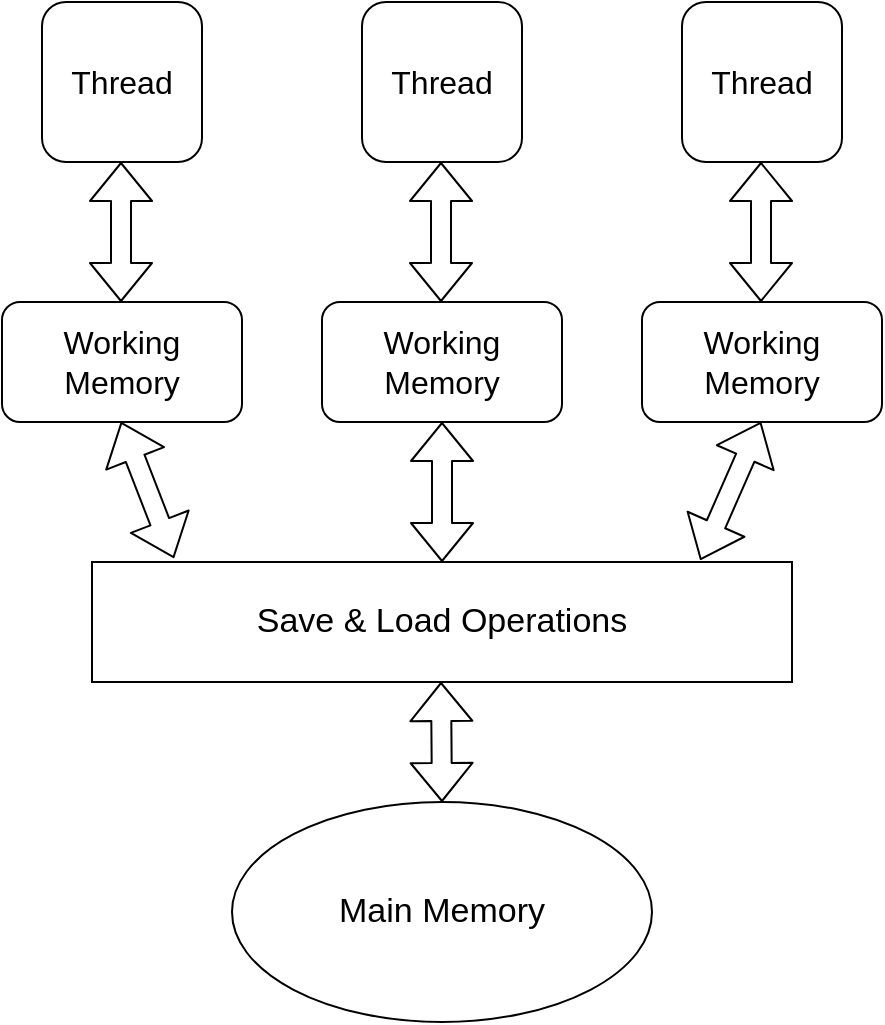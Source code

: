 <mxfile version="14.2.6" type="github">
  <diagram id="Pu9b-aGJsjDclIpEk9JR" name="Page-1">
    <mxGraphModel dx="2066" dy="1106" grid="1" gridSize="10" guides="1" tooltips="1" connect="1" arrows="1" fold="1" page="1" pageScale="1" pageWidth="1169" pageHeight="827" math="0" shadow="0">
      <root>
        <mxCell id="0" />
        <mxCell id="1" parent="0" />
        <mxCell id="EjBtOwV83z-zT7zmTmtW-1" value="&lt;font style=&quot;font-size: 16px&quot;&gt;Thread&lt;/font&gt;" style="rounded=1;whiteSpace=wrap;html=1;" vertex="1" parent="1">
          <mxGeometry x="240" y="80" width="80" height="80" as="geometry" />
        </mxCell>
        <mxCell id="EjBtOwV83z-zT7zmTmtW-5" value="&lt;font style=&quot;font-size: 16px&quot;&gt;Thread&lt;/font&gt;" style="rounded=1;whiteSpace=wrap;html=1;" vertex="1" parent="1">
          <mxGeometry x="400" y="80" width="80" height="80" as="geometry" />
        </mxCell>
        <mxCell id="EjBtOwV83z-zT7zmTmtW-6" value="&lt;font style=&quot;font-size: 16px&quot;&gt;Thread&lt;/font&gt;" style="rounded=1;whiteSpace=wrap;html=1;" vertex="1" parent="1">
          <mxGeometry x="560" y="80" width="80" height="80" as="geometry" />
        </mxCell>
        <mxCell id="EjBtOwV83z-zT7zmTmtW-7" value="&lt;font style=&quot;font-size: 16px&quot;&gt;Working Memory&lt;/font&gt;" style="rounded=1;whiteSpace=wrap;html=1;" vertex="1" parent="1">
          <mxGeometry x="220" y="230" width="120" height="60" as="geometry" />
        </mxCell>
        <mxCell id="EjBtOwV83z-zT7zmTmtW-8" value="&lt;font style=&quot;font-size: 16px&quot;&gt;Working Memory&lt;/font&gt;" style="rounded=1;whiteSpace=wrap;html=1;" vertex="1" parent="1">
          <mxGeometry x="380" y="230" width="120" height="60" as="geometry" />
        </mxCell>
        <mxCell id="EjBtOwV83z-zT7zmTmtW-9" value="&lt;font style=&quot;font-size: 16px&quot;&gt;Working Memory&lt;/font&gt;" style="rounded=1;whiteSpace=wrap;html=1;" vertex="1" parent="1">
          <mxGeometry x="540" y="230" width="120" height="60" as="geometry" />
        </mxCell>
        <mxCell id="EjBtOwV83z-zT7zmTmtW-10" value="&lt;font style=&quot;font-size: 17px&quot;&gt;Save &amp;amp; Load Operations&lt;/font&gt;" style="rounded=0;whiteSpace=wrap;html=1;" vertex="1" parent="1">
          <mxGeometry x="265" y="360" width="350" height="60" as="geometry" />
        </mxCell>
        <mxCell id="EjBtOwV83z-zT7zmTmtW-11" value="" style="shape=flexArrow;endArrow=classic;startArrow=classic;html=1;" edge="1" parent="1">
          <mxGeometry width="50" height="50" relative="1" as="geometry">
            <mxPoint x="279.5" y="230" as="sourcePoint" />
            <mxPoint x="279.5" y="160" as="targetPoint" />
          </mxGeometry>
        </mxCell>
        <mxCell id="EjBtOwV83z-zT7zmTmtW-12" value="" style="shape=flexArrow;endArrow=classic;startArrow=classic;html=1;" edge="1" parent="1">
          <mxGeometry width="50" height="50" relative="1" as="geometry">
            <mxPoint x="439.5" y="230" as="sourcePoint" />
            <mxPoint x="439.5" y="160" as="targetPoint" />
          </mxGeometry>
        </mxCell>
        <mxCell id="EjBtOwV83z-zT7zmTmtW-13" value="" style="shape=flexArrow;endArrow=classic;startArrow=classic;html=1;" edge="1" parent="1">
          <mxGeometry width="50" height="50" relative="1" as="geometry">
            <mxPoint x="599.5" y="230" as="sourcePoint" />
            <mxPoint x="599.5" y="160" as="targetPoint" />
          </mxGeometry>
        </mxCell>
        <mxCell id="EjBtOwV83z-zT7zmTmtW-14" value="" style="shape=flexArrow;endArrow=classic;startArrow=classic;html=1;exitX=0.117;exitY=-0.033;exitDx=0;exitDy=0;exitPerimeter=0;" edge="1" parent="1" source="EjBtOwV83z-zT7zmTmtW-10">
          <mxGeometry width="50" height="50" relative="1" as="geometry">
            <mxPoint x="279.5" y="360" as="sourcePoint" />
            <mxPoint x="279.5" y="290" as="targetPoint" />
          </mxGeometry>
        </mxCell>
        <mxCell id="EjBtOwV83z-zT7zmTmtW-15" value="" style="shape=flexArrow;endArrow=classic;startArrow=classic;html=1;" edge="1" parent="1">
          <mxGeometry width="50" height="50" relative="1" as="geometry">
            <mxPoint x="440" y="360" as="sourcePoint" />
            <mxPoint x="440" y="290" as="targetPoint" />
          </mxGeometry>
        </mxCell>
        <mxCell id="EjBtOwV83z-zT7zmTmtW-16" value="" style="shape=flexArrow;endArrow=classic;startArrow=classic;html=1;exitX=0.869;exitY=-0.017;exitDx=0;exitDy=0;exitPerimeter=0;" edge="1" parent="1" source="EjBtOwV83z-zT7zmTmtW-10">
          <mxGeometry width="50" height="50" relative="1" as="geometry">
            <mxPoint x="599.5" y="360" as="sourcePoint" />
            <mxPoint x="599.5" y="290" as="targetPoint" />
          </mxGeometry>
        </mxCell>
        <mxCell id="EjBtOwV83z-zT7zmTmtW-17" value="&lt;font style=&quot;font-size: 17px&quot;&gt;Main Memory&lt;/font&gt;" style="ellipse;whiteSpace=wrap;html=1;" vertex="1" parent="1">
          <mxGeometry x="335" y="480" width="210" height="110" as="geometry" />
        </mxCell>
        <mxCell id="EjBtOwV83z-zT7zmTmtW-18" value="" style="shape=flexArrow;endArrow=classic;startArrow=classic;html=1;" edge="1" parent="1">
          <mxGeometry width="50" height="50" relative="1" as="geometry">
            <mxPoint x="440" y="480" as="sourcePoint" />
            <mxPoint x="439.5" y="420" as="targetPoint" />
          </mxGeometry>
        </mxCell>
      </root>
    </mxGraphModel>
  </diagram>
</mxfile>
